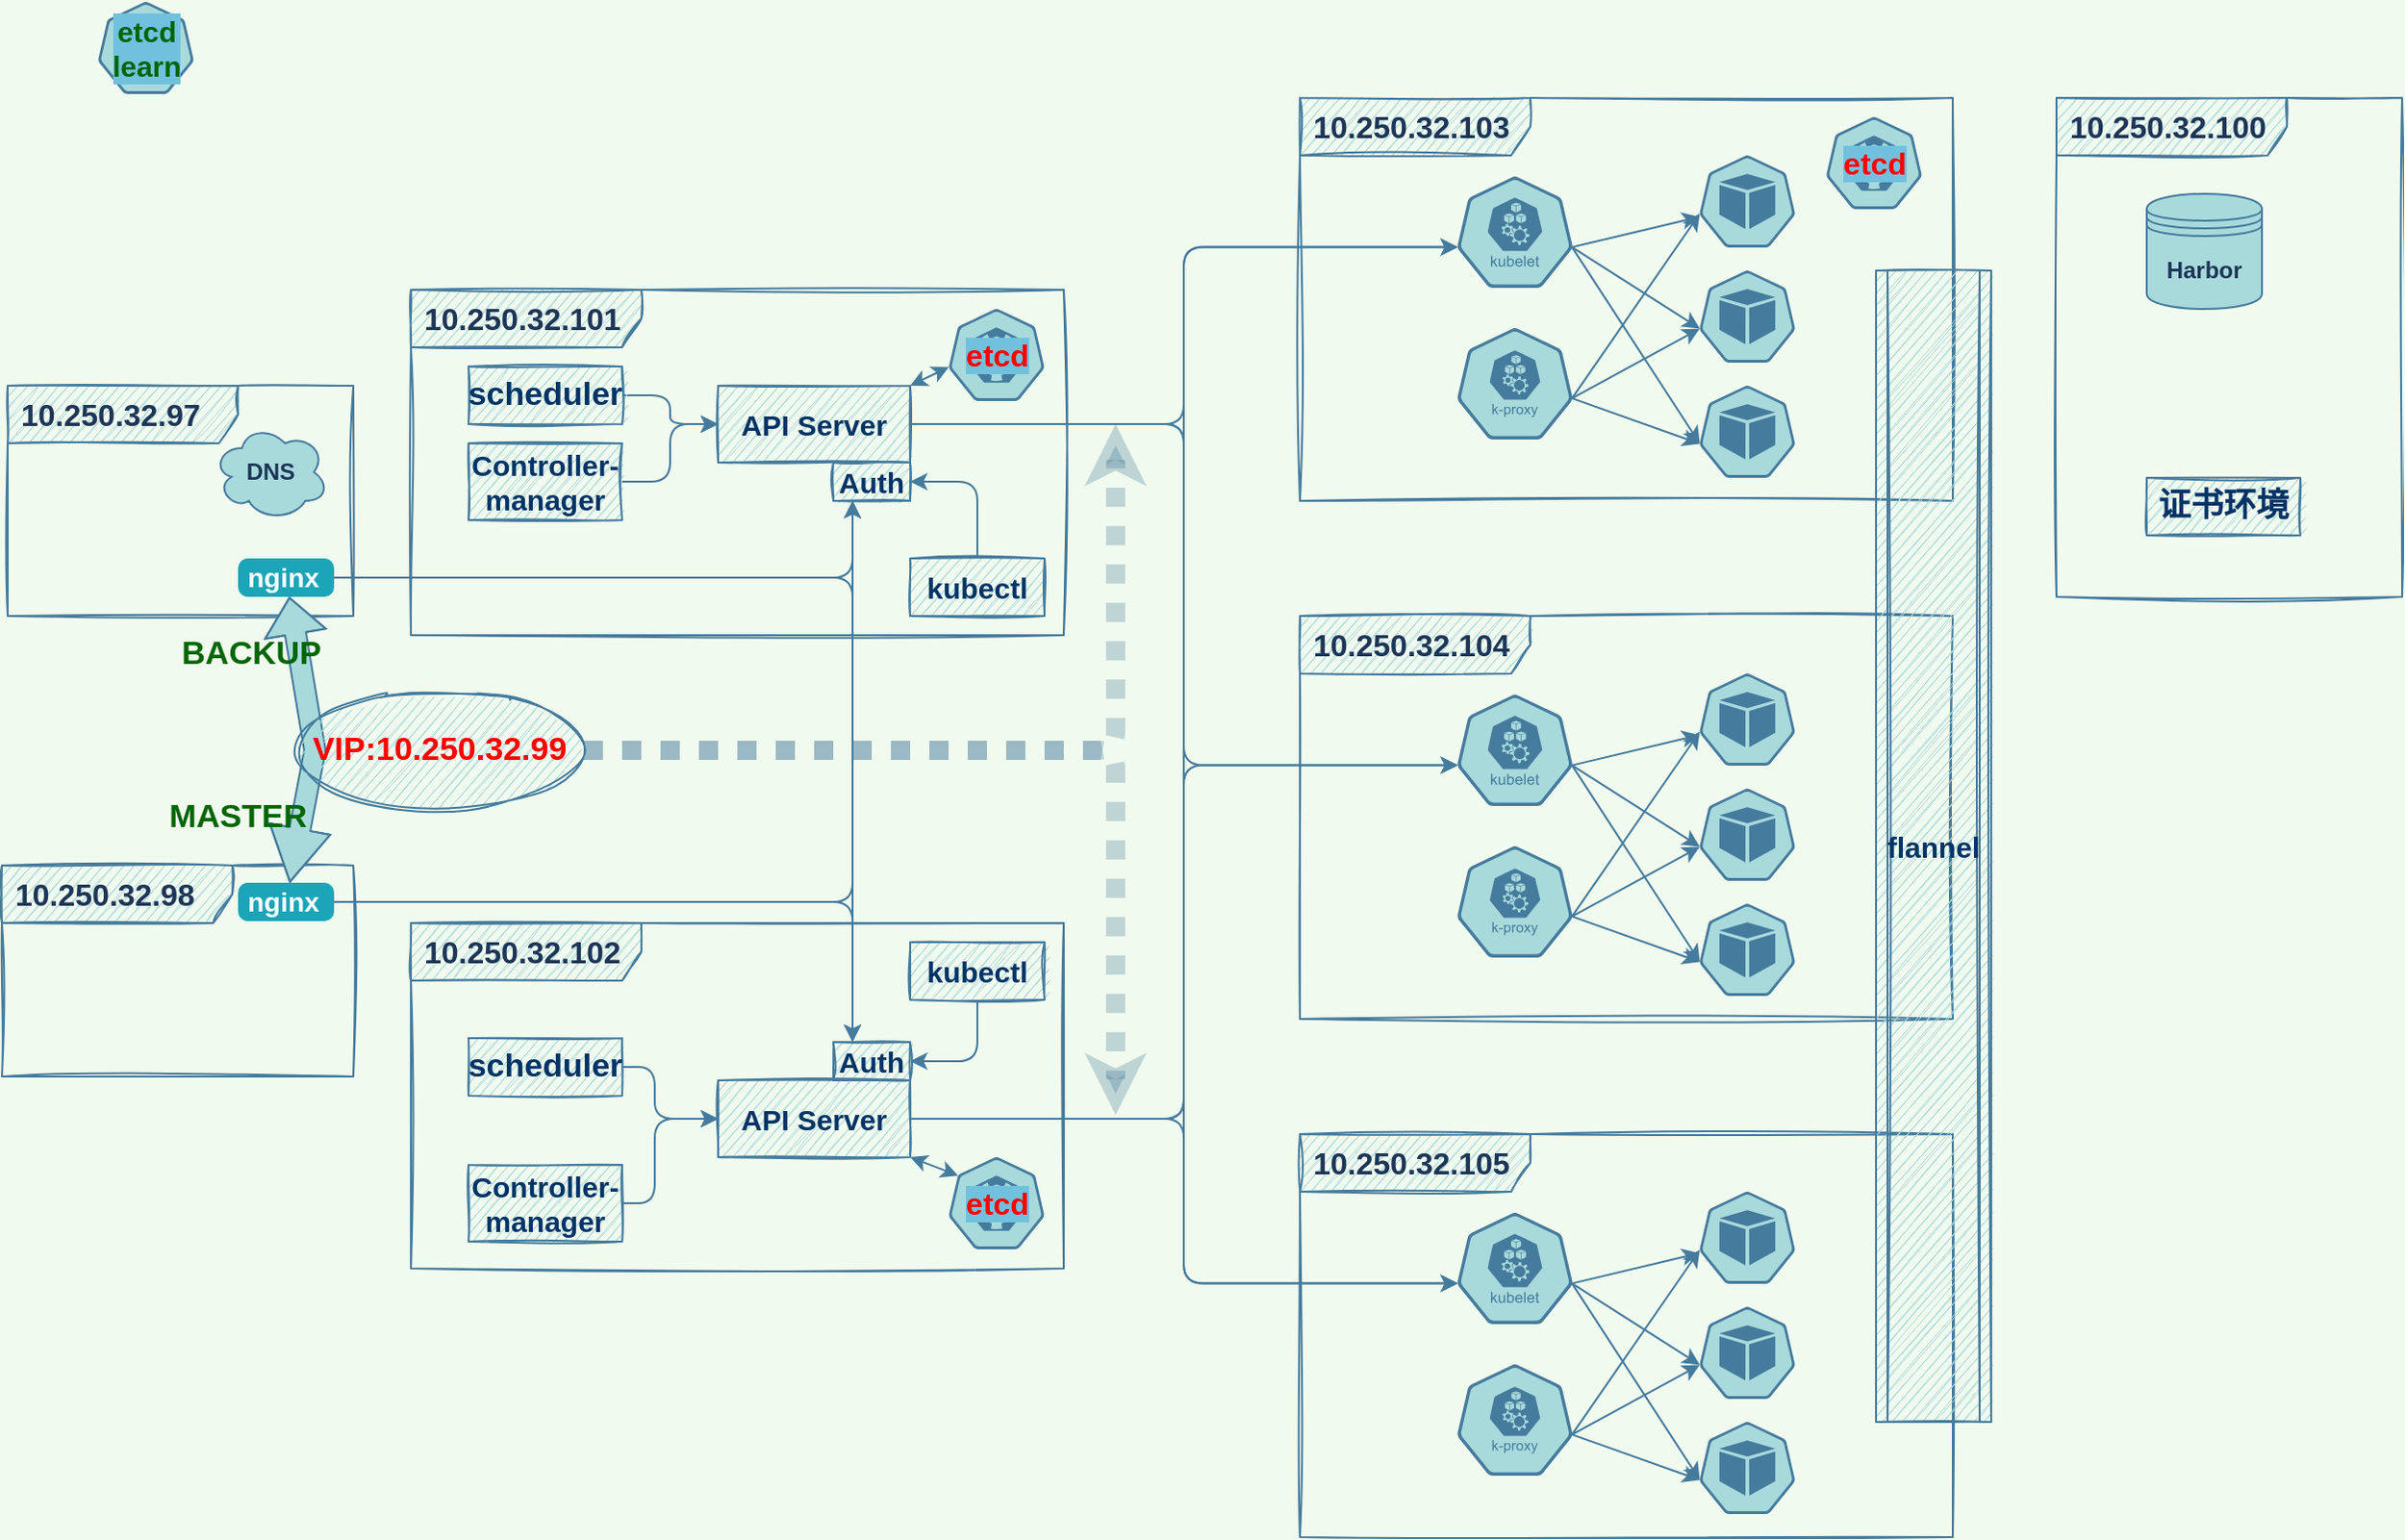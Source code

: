 <mxfile version="14.5.7" type="github">
  <diagram id="riT8X2A_ONPbXt5bgRlh" name="Page-1">
    <mxGraphModel dx="2473" dy="847" grid="1" gridSize="10" guides="1" tooltips="1" connect="1" arrows="1" fold="1" page="1" pageScale="1" pageWidth="827" pageHeight="1169" background="#F1FAEE" math="0" shadow="0">
      <root>
        <mxCell id="0" />
        <mxCell id="1" style="" parent="0" />
        <mxCell id="v55RfGFPw0-nptX2fq-p-34" value="10.250.32.101" style="shape=umlFrame;whiteSpace=wrap;html=1;width=120;height=30;boundedLbl=1;verticalAlign=middle;align=left;spacingLeft=5;rounded=0;strokeColor=#457B9D;fillColor=#A8DADC;sketch=1;fontStyle=1;fontSize=16;fontColor=#1D3557;" parent="1" vertex="1">
          <mxGeometry x="-437" y="180" width="340" height="180" as="geometry" />
        </mxCell>
        <mxCell id="v55RfGFPw0-nptX2fq-p-35" value="10.250.32.102" style="shape=umlFrame;whiteSpace=wrap;html=1;width=120;height=30;boundedLbl=1;verticalAlign=middle;align=left;spacingLeft=5;rounded=0;strokeColor=#457B9D;fillColor=#A8DADC;sketch=1;fontStyle=1;fontSize=16;fontColor=#1D3557;" parent="1" vertex="1">
          <mxGeometry x="-437" y="510" width="340" height="180" as="geometry" />
        </mxCell>
        <mxCell id="v55RfGFPw0-nptX2fq-p-36" value="10.250.32.104" style="shape=umlFrame;whiteSpace=wrap;html=1;width=120;height=30;boundedLbl=1;verticalAlign=middle;align=left;spacingLeft=5;rounded=0;strokeColor=#457B9D;fillColor=#A8DADC;sketch=1;fontStyle=1;fontSize=16;fontColor=#1D3557;" parent="1" vertex="1">
          <mxGeometry x="26" y="350" width="340" height="210" as="geometry" />
        </mxCell>
        <mxCell id="v55RfGFPw0-nptX2fq-p-37" value="10.250.32.103" style="shape=umlFrame;whiteSpace=wrap;html=1;width=120;height=30;boundedLbl=1;verticalAlign=middle;align=left;spacingLeft=5;rounded=0;strokeColor=#457B9D;fillColor=#A8DADC;sketch=1;fontStyle=1;fontSize=16;fontColor=#1D3557;" parent="1" vertex="1">
          <mxGeometry x="26" y="80" width="340" height="210" as="geometry" />
        </mxCell>
        <mxCell id="v55RfGFPw0-nptX2fq-p-62" value="10.250.32.100" style="shape=umlFrame;whiteSpace=wrap;html=1;width=120;height=30;boundedLbl=1;verticalAlign=middle;align=left;spacingLeft=5;rounded=0;strokeColor=#457B9D;fillColor=#A8DADC;sketch=1;fontStyle=1;fontSize=16;fontColor=#1D3557;" parent="1" vertex="1">
          <mxGeometry x="420" y="80" width="180" height="260" as="geometry" />
        </mxCell>
        <mxCell id="v55RfGFPw0-nptX2fq-p-70" value="10.250.32.105" style="shape=umlFrame;whiteSpace=wrap;html=1;width=120;height=30;boundedLbl=1;verticalAlign=middle;align=left;spacingLeft=5;rounded=0;strokeColor=#457B9D;fillColor=#A8DADC;sketch=1;fontStyle=1;fontSize=16;fontColor=#1D3557;" parent="1" vertex="1">
          <mxGeometry x="26" y="620" width="340" height="210" as="geometry" />
        </mxCell>
        <mxCell id="v55RfGFPw0-nptX2fq-p-74" value="10.250.32.97" style="shape=umlFrame;whiteSpace=wrap;html=1;width=120;height=30;boundedLbl=1;verticalAlign=middle;align=left;spacingLeft=5;rounded=0;strokeColor=#457B9D;fillColor=#A8DADC;sketch=1;fontStyle=1;fontSize=16;fontColor=#1D3557;" parent="1" vertex="1">
          <mxGeometry x="-647" y="230" width="180" height="120" as="geometry" />
        </mxCell>
        <mxCell id="v55RfGFPw0-nptX2fq-p-75" value="10.250.32.98" style="shape=umlFrame;whiteSpace=wrap;html=1;width=120;height=30;boundedLbl=1;verticalAlign=middle;align=left;spacingLeft=5;rounded=0;strokeColor=#457B9D;fillColor=#A8DADC;sketch=1;fontStyle=1;fontSize=16;fontColor=#1D3557;" parent="1" vertex="1">
          <mxGeometry x="-650" y="480" width="183" height="110" as="geometry" />
        </mxCell>
        <object label="节点拓扑" id="v55RfGFPw0-nptX2fq-p-1">
          <mxCell parent="0" />
        </object>
        <mxCell id="v55RfGFPw0-nptX2fq-p-20" value="" style="html=1;dashed=0;whitespace=wrap;fillColor=#A8DADC;strokeColor=#457B9D;points=[[0.005,0.63,0],[0.1,0.2,0],[0.9,0.2,0],[0.5,0,0],[0.995,0.63,0],[0.72,0.99,0],[0.5,1,0],[0.28,0.99,0]];shape=mxgraph.kubernetes.icon;prIcon=kubelet;rounded=0;sketch=0;fontSize=16;fontColor=#1D3557;fontStyle=1" parent="v55RfGFPw0-nptX2fq-p-1" vertex="1">
          <mxGeometry x="108" y="120" width="60" height="60" as="geometry" />
        </mxCell>
        <mxCell id="v55RfGFPw0-nptX2fq-p-21" value="" style="html=1;dashed=0;whitespace=wrap;fillColor=#A8DADC;strokeColor=#457B9D;points=[[0.005,0.63,0],[0.1,0.2,0],[0.9,0.2,0],[0.5,0,0],[0.995,0.63,0],[0.72,0.99,0],[0.5,1,0],[0.28,0.99,0]];shape=mxgraph.kubernetes.icon;prIcon=k_proxy;rounded=0;sketch=0;fontSize=16;fontColor=#1D3557;fontStyle=1" parent="v55RfGFPw0-nptX2fq-p-1" vertex="1">
          <mxGeometry x="108" y="200" width="60" height="58" as="geometry" />
        </mxCell>
        <mxCell id="v55RfGFPw0-nptX2fq-p-22" value="" style="html=1;dashed=0;whitespace=wrap;fillColor=#A8DADC;strokeColor=#457B9D;points=[[0.005,0.63,0],[0.1,0.2,0],[0.9,0.2,0],[0.5,0,0],[0.995,0.63,0],[0.72,0.99,0],[0.5,1,0],[0.28,0.99,0]];shape=mxgraph.kubernetes.icon;prIcon=pod;rounded=0;sketch=0;fontSize=16;fontColor=#1D3557;fontStyle=1" parent="v55RfGFPw0-nptX2fq-p-1" vertex="1">
          <mxGeometry x="234" y="110" width="50" height="48" as="geometry" />
        </mxCell>
        <mxCell id="v55RfGFPw0-nptX2fq-p-23" value="" style="html=1;dashed=0;whitespace=wrap;fillColor=#A8DADC;strokeColor=#457B9D;points=[[0.005,0.63,0],[0.1,0.2,0],[0.9,0.2,0],[0.5,0,0],[0.995,0.63,0],[0.72,0.99,0],[0.5,1,0],[0.28,0.99,0]];shape=mxgraph.kubernetes.icon;prIcon=pod;rounded=0;sketch=0;fontSize=16;fontColor=#1D3557;fontStyle=1" parent="v55RfGFPw0-nptX2fq-p-1" vertex="1">
          <mxGeometry x="234" y="170" width="50" height="48" as="geometry" />
        </mxCell>
        <mxCell id="v55RfGFPw0-nptX2fq-p-24" value="" style="html=1;dashed=0;whitespace=wrap;fillColor=#A8DADC;strokeColor=#457B9D;points=[[0.005,0.63,0],[0.1,0.2,0],[0.9,0.2,0],[0.5,0,0],[0.995,0.63,0],[0.72,0.99,0],[0.5,1,0],[0.28,0.99,0]];shape=mxgraph.kubernetes.icon;prIcon=pod;rounded=0;sketch=0;fontSize=16;fontColor=#1D3557;fontStyle=1" parent="v55RfGFPw0-nptX2fq-p-1" vertex="1">
          <mxGeometry x="234" y="230" width="50" height="48" as="geometry" />
        </mxCell>
        <mxCell id="v55RfGFPw0-nptX2fq-p-27" value="" style="endArrow=classic;html=1;fillColor=#A8DADC;fontSize=16;fontColor=#1D3557;exitX=0.995;exitY=0.63;exitDx=0;exitDy=0;exitPerimeter=0;entryX=0.005;entryY=0.63;entryDx=0;entryDy=0;entryPerimeter=0;sketch=0;strokeColor=#457B9D;labelBackgroundColor=#F1FAEE;fontStyle=1" parent="v55RfGFPw0-nptX2fq-p-1" source="v55RfGFPw0-nptX2fq-p-20" target="v55RfGFPw0-nptX2fq-p-23" edge="1">
          <mxGeometry width="50" height="50" relative="1" as="geometry">
            <mxPoint x="184" y="158" as="sourcePoint" />
            <mxPoint x="-66" y="340" as="targetPoint" />
          </mxGeometry>
        </mxCell>
        <mxCell id="v55RfGFPw0-nptX2fq-p-28" value="" style="endArrow=classic;html=1;fillColor=#A8DADC;fontSize=16;fontColor=#1D3557;exitX=0.995;exitY=0.63;exitDx=0;exitDy=0;exitPerimeter=0;sketch=0;strokeColor=#457B9D;labelBackgroundColor=#F1FAEE;fontStyle=1" parent="v55RfGFPw0-nptX2fq-p-1" source="v55RfGFPw0-nptX2fq-p-20" edge="1">
          <mxGeometry width="50" height="50" relative="1" as="geometry">
            <mxPoint x="193.7" y="167.8" as="sourcePoint" />
            <mxPoint x="234" y="142" as="targetPoint" />
          </mxGeometry>
        </mxCell>
        <mxCell id="v55RfGFPw0-nptX2fq-p-29" value="" style="endArrow=classic;html=1;fillColor=#A8DADC;fontSize=16;fontColor=#1D3557;exitX=0.995;exitY=0.63;exitDx=0;exitDy=0;exitPerimeter=0;entryX=0.005;entryY=0.63;entryDx=0;entryDy=0;entryPerimeter=0;sketch=0;strokeColor=#457B9D;labelBackgroundColor=#F1FAEE;fontStyle=1" parent="v55RfGFPw0-nptX2fq-p-1" source="v55RfGFPw0-nptX2fq-p-20" target="v55RfGFPw0-nptX2fq-p-24" edge="1">
          <mxGeometry width="50" height="50" relative="1" as="geometry">
            <mxPoint x="193.7" y="167.8" as="sourcePoint" />
            <mxPoint x="244" y="151.902" as="targetPoint" />
          </mxGeometry>
        </mxCell>
        <mxCell id="v55RfGFPw0-nptX2fq-p-31" value="" style="endArrow=classic;html=1;fillColor=#A8DADC;fontSize=16;fontColor=#1D3557;exitX=0.995;exitY=0.63;exitDx=0;exitDy=0;exitPerimeter=0;entryX=0.005;entryY=0.63;entryDx=0;entryDy=0;entryPerimeter=0;sketch=0;strokeColor=#457B9D;labelBackgroundColor=#F1FAEE;fontStyle=1" parent="v55RfGFPw0-nptX2fq-p-1" source="v55RfGFPw0-nptX2fq-p-21" target="v55RfGFPw0-nptX2fq-p-22" edge="1">
          <mxGeometry width="50" height="50" relative="1" as="geometry">
            <mxPoint x="193.7" y="167.8" as="sourcePoint" />
            <mxPoint x="244" y="152" as="targetPoint" />
          </mxGeometry>
        </mxCell>
        <mxCell id="v55RfGFPw0-nptX2fq-p-32" value="" style="endArrow=classic;html=1;fillColor=#A8DADC;fontSize=16;fontColor=#1D3557;exitX=0.995;exitY=0.63;exitDx=0;exitDy=0;exitPerimeter=0;entryX=0.005;entryY=0.63;entryDx=0;entryDy=0;entryPerimeter=0;sketch=0;strokeColor=#457B9D;labelBackgroundColor=#F1FAEE;fontStyle=1" parent="v55RfGFPw0-nptX2fq-p-1" source="v55RfGFPw0-nptX2fq-p-21" target="v55RfGFPw0-nptX2fq-p-23" edge="1">
          <mxGeometry width="50" height="50" relative="1" as="geometry">
            <mxPoint x="183.7" y="246.54" as="sourcePoint" />
            <mxPoint x="244.25" y="150.24" as="targetPoint" />
          </mxGeometry>
        </mxCell>
        <mxCell id="v55RfGFPw0-nptX2fq-p-33" value="" style="endArrow=classic;html=1;fillColor=#A8DADC;fontSize=16;fontColor=#1D3557;exitX=0.995;exitY=0.63;exitDx=0;exitDy=0;exitPerimeter=0;entryX=0.005;entryY=0.63;entryDx=0;entryDy=0;entryPerimeter=0;sketch=0;strokeColor=#457B9D;labelBackgroundColor=#F1FAEE;fontStyle=1" parent="v55RfGFPw0-nptX2fq-p-1" source="v55RfGFPw0-nptX2fq-p-21" target="v55RfGFPw0-nptX2fq-p-24" edge="1">
          <mxGeometry width="50" height="50" relative="1" as="geometry">
            <mxPoint x="177.7" y="167.8" as="sourcePoint" />
            <mxPoint x="244.25" y="210.24" as="targetPoint" />
          </mxGeometry>
        </mxCell>
        <mxCell id="v55RfGFPw0-nptX2fq-p-39" value="" style="html=1;dashed=0;whitespace=wrap;fillColor=#A8DADC;strokeColor=#457B9D;points=[[0.005,0.63,0],[0.1,0.2,0],[0.9,0.2,0],[0.5,0,0],[0.995,0.63,0],[0.72,0.99,0],[0.5,1,0],[0.28,0.99,0]];shape=mxgraph.kubernetes.icon;prIcon=kubelet;rounded=0;sketch=0;fontSize=16;fontColor=#1D3557;fontStyle=1" parent="v55RfGFPw0-nptX2fq-p-1" vertex="1">
          <mxGeometry x="108" y="390" width="60" height="60" as="geometry" />
        </mxCell>
        <mxCell id="v55RfGFPw0-nptX2fq-p-40" value="" style="html=1;dashed=0;whitespace=wrap;fillColor=#A8DADC;strokeColor=#457B9D;points=[[0.005,0.63,0],[0.1,0.2,0],[0.9,0.2,0],[0.5,0,0],[0.995,0.63,0],[0.72,0.99,0],[0.5,1,0],[0.28,0.99,0]];shape=mxgraph.kubernetes.icon;prIcon=k_proxy;rounded=0;sketch=0;fontSize=16;fontColor=#1D3557;fontStyle=1" parent="v55RfGFPw0-nptX2fq-p-1" vertex="1">
          <mxGeometry x="108" y="470" width="60" height="58" as="geometry" />
        </mxCell>
        <mxCell id="v55RfGFPw0-nptX2fq-p-41" value="" style="html=1;dashed=0;whitespace=wrap;fillColor=#A8DADC;strokeColor=#457B9D;points=[[0.005,0.63,0],[0.1,0.2,0],[0.9,0.2,0],[0.5,0,0],[0.995,0.63,0],[0.72,0.99,0],[0.5,1,0],[0.28,0.99,0]];shape=mxgraph.kubernetes.icon;prIcon=pod;rounded=0;sketch=0;fontSize=16;fontColor=#1D3557;fontStyle=1" parent="v55RfGFPw0-nptX2fq-p-1" vertex="1">
          <mxGeometry x="234" y="380" width="50" height="48" as="geometry" />
        </mxCell>
        <mxCell id="v55RfGFPw0-nptX2fq-p-42" value="" style="html=1;dashed=0;whitespace=wrap;fillColor=#A8DADC;strokeColor=#457B9D;points=[[0.005,0.63,0],[0.1,0.2,0],[0.9,0.2,0],[0.5,0,0],[0.995,0.63,0],[0.72,0.99,0],[0.5,1,0],[0.28,0.99,0]];shape=mxgraph.kubernetes.icon;prIcon=pod;rounded=0;sketch=0;fontSize=16;fontColor=#1D3557;fontStyle=1" parent="v55RfGFPw0-nptX2fq-p-1" vertex="1">
          <mxGeometry x="234" y="440" width="50" height="48" as="geometry" />
        </mxCell>
        <mxCell id="v55RfGFPw0-nptX2fq-p-43" value="" style="html=1;dashed=0;whitespace=wrap;fillColor=#A8DADC;strokeColor=#457B9D;points=[[0.005,0.63,0],[0.1,0.2,0],[0.9,0.2,0],[0.5,0,0],[0.995,0.63,0],[0.72,0.99,0],[0.5,1,0],[0.28,0.99,0]];shape=mxgraph.kubernetes.icon;prIcon=pod;rounded=0;sketch=0;fontSize=16;fontColor=#1D3557;fontStyle=1" parent="v55RfGFPw0-nptX2fq-p-1" vertex="1">
          <mxGeometry x="234" y="500" width="50" height="48" as="geometry" />
        </mxCell>
        <mxCell id="v55RfGFPw0-nptX2fq-p-44" value="" style="endArrow=classic;html=1;fillColor=#A8DADC;fontSize=16;fontColor=#1D3557;exitX=0.995;exitY=0.63;exitDx=0;exitDy=0;exitPerimeter=0;entryX=0.005;entryY=0.63;entryDx=0;entryDy=0;entryPerimeter=0;sketch=0;strokeColor=#457B9D;labelBackgroundColor=#F1FAEE;fontStyle=1" parent="v55RfGFPw0-nptX2fq-p-1" source="v55RfGFPw0-nptX2fq-p-39" target="v55RfGFPw0-nptX2fq-p-42" edge="1">
          <mxGeometry width="50" height="50" relative="1" as="geometry">
            <mxPoint x="184" y="428" as="sourcePoint" />
            <mxPoint x="-66" y="610" as="targetPoint" />
          </mxGeometry>
        </mxCell>
        <mxCell id="v55RfGFPw0-nptX2fq-p-45" value="" style="endArrow=classic;html=1;fillColor=#A8DADC;fontSize=16;fontColor=#1D3557;exitX=0.995;exitY=0.63;exitDx=0;exitDy=0;exitPerimeter=0;sketch=0;strokeColor=#457B9D;labelBackgroundColor=#F1FAEE;fontStyle=1" parent="v55RfGFPw0-nptX2fq-p-1" source="v55RfGFPw0-nptX2fq-p-39" edge="1">
          <mxGeometry width="50" height="50" relative="1" as="geometry">
            <mxPoint x="193.7" y="437.8" as="sourcePoint" />
            <mxPoint x="234" y="412" as="targetPoint" />
          </mxGeometry>
        </mxCell>
        <mxCell id="v55RfGFPw0-nptX2fq-p-46" value="" style="endArrow=classic;html=1;fillColor=#A8DADC;fontSize=16;fontColor=#1D3557;exitX=0.995;exitY=0.63;exitDx=0;exitDy=0;exitPerimeter=0;entryX=0.005;entryY=0.63;entryDx=0;entryDy=0;entryPerimeter=0;sketch=0;strokeColor=#457B9D;labelBackgroundColor=#F1FAEE;fontStyle=1" parent="v55RfGFPw0-nptX2fq-p-1" source="v55RfGFPw0-nptX2fq-p-39" target="v55RfGFPw0-nptX2fq-p-43" edge="1">
          <mxGeometry width="50" height="50" relative="1" as="geometry">
            <mxPoint x="193.7" y="437.8" as="sourcePoint" />
            <mxPoint x="244" y="421.902" as="targetPoint" />
          </mxGeometry>
        </mxCell>
        <mxCell id="v55RfGFPw0-nptX2fq-p-47" value="" style="endArrow=classic;html=1;fillColor=#A8DADC;fontSize=16;fontColor=#1D3557;exitX=0.995;exitY=0.63;exitDx=0;exitDy=0;exitPerimeter=0;entryX=0.005;entryY=0.63;entryDx=0;entryDy=0;entryPerimeter=0;sketch=0;strokeColor=#457B9D;labelBackgroundColor=#F1FAEE;fontStyle=1" parent="v55RfGFPw0-nptX2fq-p-1" source="v55RfGFPw0-nptX2fq-p-40" target="v55RfGFPw0-nptX2fq-p-41" edge="1">
          <mxGeometry width="50" height="50" relative="1" as="geometry">
            <mxPoint x="193.7" y="437.8" as="sourcePoint" />
            <mxPoint x="244" y="422" as="targetPoint" />
          </mxGeometry>
        </mxCell>
        <mxCell id="v55RfGFPw0-nptX2fq-p-48" value="" style="endArrow=classic;html=1;fillColor=#A8DADC;fontSize=16;fontColor=#1D3557;exitX=0.995;exitY=0.63;exitDx=0;exitDy=0;exitPerimeter=0;entryX=0.005;entryY=0.63;entryDx=0;entryDy=0;entryPerimeter=0;sketch=0;strokeColor=#457B9D;labelBackgroundColor=#F1FAEE;fontStyle=1" parent="v55RfGFPw0-nptX2fq-p-1" source="v55RfGFPw0-nptX2fq-p-40" target="v55RfGFPw0-nptX2fq-p-42" edge="1">
          <mxGeometry width="50" height="50" relative="1" as="geometry">
            <mxPoint x="183.7" y="516.54" as="sourcePoint" />
            <mxPoint x="244.25" y="420.24" as="targetPoint" />
          </mxGeometry>
        </mxCell>
        <mxCell id="v55RfGFPw0-nptX2fq-p-49" value="" style="endArrow=classic;html=1;fillColor=#A8DADC;fontSize=16;fontColor=#1D3557;exitX=0.995;exitY=0.63;exitDx=0;exitDy=0;exitPerimeter=0;entryX=0.005;entryY=0.63;entryDx=0;entryDy=0;entryPerimeter=0;sketch=0;strokeColor=#457B9D;labelBackgroundColor=#F1FAEE;fontStyle=1" parent="v55RfGFPw0-nptX2fq-p-1" source="v55RfGFPw0-nptX2fq-p-40" target="v55RfGFPw0-nptX2fq-p-43" edge="1">
          <mxGeometry width="50" height="50" relative="1" as="geometry">
            <mxPoint x="177.7" y="437.8" as="sourcePoint" />
            <mxPoint x="244.25" y="480.24" as="targetPoint" />
          </mxGeometry>
        </mxCell>
        <mxCell id="v55RfGFPw0-nptX2fq-p-50" value="" style="html=1;dashed=0;whitespace=wrap;fillColor=#A8DADC;strokeColor=#457B9D;points=[[0.005,0.63,0],[0.1,0.2,0],[0.9,0.2,0],[0.5,0,0],[0.995,0.63,0],[0.72,0.99,0],[0.5,1,0],[0.28,0.99,0]];shape=mxgraph.kubernetes.icon;prIcon=kubelet;rounded=0;sketch=0;fontSize=16;fontColor=#1D3557;fontStyle=1" parent="v55RfGFPw0-nptX2fq-p-1" vertex="1">
          <mxGeometry x="108" y="660" width="60" height="60" as="geometry" />
        </mxCell>
        <mxCell id="v55RfGFPw0-nptX2fq-p-51" value="" style="html=1;dashed=0;whitespace=wrap;fillColor=#A8DADC;strokeColor=#457B9D;points=[[0.005,0.63,0],[0.1,0.2,0],[0.9,0.2,0],[0.5,0,0],[0.995,0.63,0],[0.72,0.99,0],[0.5,1,0],[0.28,0.99,0]];shape=mxgraph.kubernetes.icon;prIcon=k_proxy;rounded=0;sketch=0;fontSize=16;fontColor=#1D3557;fontStyle=1" parent="v55RfGFPw0-nptX2fq-p-1" vertex="1">
          <mxGeometry x="108" y="740" width="60" height="58" as="geometry" />
        </mxCell>
        <mxCell id="v55RfGFPw0-nptX2fq-p-52" value="" style="html=1;dashed=0;whitespace=wrap;fillColor=#A8DADC;strokeColor=#457B9D;points=[[0.005,0.63,0],[0.1,0.2,0],[0.9,0.2,0],[0.5,0,0],[0.995,0.63,0],[0.72,0.99,0],[0.5,1,0],[0.28,0.99,0]];shape=mxgraph.kubernetes.icon;prIcon=pod;rounded=0;sketch=0;fontSize=16;fontColor=#1D3557;fontStyle=1" parent="v55RfGFPw0-nptX2fq-p-1" vertex="1">
          <mxGeometry x="234" y="650" width="50" height="48" as="geometry" />
        </mxCell>
        <mxCell id="v55RfGFPw0-nptX2fq-p-53" value="" style="html=1;dashed=0;whitespace=wrap;fillColor=#A8DADC;strokeColor=#457B9D;points=[[0.005,0.63,0],[0.1,0.2,0],[0.9,0.2,0],[0.5,0,0],[0.995,0.63,0],[0.72,0.99,0],[0.5,1,0],[0.28,0.99,0]];shape=mxgraph.kubernetes.icon;prIcon=pod;rounded=0;sketch=0;fontSize=16;fontColor=#1D3557;fontStyle=1" parent="v55RfGFPw0-nptX2fq-p-1" vertex="1">
          <mxGeometry x="234" y="710" width="50" height="48" as="geometry" />
        </mxCell>
        <mxCell id="v55RfGFPw0-nptX2fq-p-54" value="" style="html=1;dashed=0;whitespace=wrap;fillColor=#A8DADC;strokeColor=#457B9D;points=[[0.005,0.63,0],[0.1,0.2,0],[0.9,0.2,0],[0.5,0,0],[0.995,0.63,0],[0.72,0.99,0],[0.5,1,0],[0.28,0.99,0]];shape=mxgraph.kubernetes.icon;prIcon=pod;rounded=0;sketch=0;fontSize=16;fontColor=#1D3557;fontStyle=1" parent="v55RfGFPw0-nptX2fq-p-1" vertex="1">
          <mxGeometry x="234" y="770" width="50" height="48" as="geometry" />
        </mxCell>
        <mxCell id="v55RfGFPw0-nptX2fq-p-55" value="" style="endArrow=classic;html=1;fillColor=#A8DADC;fontSize=16;fontColor=#1D3557;exitX=0.995;exitY=0.63;exitDx=0;exitDy=0;exitPerimeter=0;entryX=0.005;entryY=0.63;entryDx=0;entryDy=0;entryPerimeter=0;sketch=0;strokeColor=#457B9D;labelBackgroundColor=#F1FAEE;fontStyle=1" parent="v55RfGFPw0-nptX2fq-p-1" source="v55RfGFPw0-nptX2fq-p-50" target="v55RfGFPw0-nptX2fq-p-53" edge="1">
          <mxGeometry width="50" height="50" relative="1" as="geometry">
            <mxPoint x="184" y="698" as="sourcePoint" />
            <mxPoint x="-66" y="880" as="targetPoint" />
          </mxGeometry>
        </mxCell>
        <mxCell id="v55RfGFPw0-nptX2fq-p-56" value="" style="endArrow=classic;html=1;fillColor=#A8DADC;fontSize=16;fontColor=#1D3557;exitX=0.995;exitY=0.63;exitDx=0;exitDy=0;exitPerimeter=0;sketch=0;strokeColor=#457B9D;labelBackgroundColor=#F1FAEE;fontStyle=1" parent="v55RfGFPw0-nptX2fq-p-1" source="v55RfGFPw0-nptX2fq-p-50" edge="1">
          <mxGeometry width="50" height="50" relative="1" as="geometry">
            <mxPoint x="193.7" y="707.8" as="sourcePoint" />
            <mxPoint x="234" y="682" as="targetPoint" />
          </mxGeometry>
        </mxCell>
        <mxCell id="v55RfGFPw0-nptX2fq-p-57" value="" style="endArrow=classic;html=1;fillColor=#A8DADC;fontSize=16;fontColor=#1D3557;exitX=0.995;exitY=0.63;exitDx=0;exitDy=0;exitPerimeter=0;entryX=0.005;entryY=0.63;entryDx=0;entryDy=0;entryPerimeter=0;sketch=0;strokeColor=#457B9D;labelBackgroundColor=#F1FAEE;fontStyle=1" parent="v55RfGFPw0-nptX2fq-p-1" source="v55RfGFPw0-nptX2fq-p-50" target="v55RfGFPw0-nptX2fq-p-54" edge="1">
          <mxGeometry width="50" height="50" relative="1" as="geometry">
            <mxPoint x="193.7" y="707.8" as="sourcePoint" />
            <mxPoint x="244" y="691.902" as="targetPoint" />
          </mxGeometry>
        </mxCell>
        <mxCell id="v55RfGFPw0-nptX2fq-p-58" value="" style="endArrow=classic;html=1;fillColor=#A8DADC;fontSize=16;fontColor=#1D3557;exitX=0.995;exitY=0.63;exitDx=0;exitDy=0;exitPerimeter=0;entryX=0.005;entryY=0.63;entryDx=0;entryDy=0;entryPerimeter=0;sketch=0;strokeColor=#457B9D;labelBackgroundColor=#F1FAEE;fontStyle=1" parent="v55RfGFPw0-nptX2fq-p-1" source="v55RfGFPw0-nptX2fq-p-51" target="v55RfGFPw0-nptX2fq-p-52" edge="1">
          <mxGeometry width="50" height="50" relative="1" as="geometry">
            <mxPoint x="193.7" y="707.8" as="sourcePoint" />
            <mxPoint x="244" y="692" as="targetPoint" />
          </mxGeometry>
        </mxCell>
        <mxCell id="v55RfGFPw0-nptX2fq-p-59" value="" style="endArrow=classic;html=1;fillColor=#A8DADC;fontSize=16;fontColor=#1D3557;exitX=0.995;exitY=0.63;exitDx=0;exitDy=0;exitPerimeter=0;entryX=0.005;entryY=0.63;entryDx=0;entryDy=0;entryPerimeter=0;sketch=0;strokeColor=#457B9D;labelBackgroundColor=#F1FAEE;fontStyle=1" parent="v55RfGFPw0-nptX2fq-p-1" source="v55RfGFPw0-nptX2fq-p-51" target="v55RfGFPw0-nptX2fq-p-53" edge="1">
          <mxGeometry width="50" height="50" relative="1" as="geometry">
            <mxPoint x="183.7" y="786.54" as="sourcePoint" />
            <mxPoint x="244.25" y="690.24" as="targetPoint" />
          </mxGeometry>
        </mxCell>
        <mxCell id="v55RfGFPw0-nptX2fq-p-60" value="" style="endArrow=classic;html=1;fillColor=#A8DADC;fontSize=16;fontColor=#1D3557;exitX=0.995;exitY=0.63;exitDx=0;exitDy=0;exitPerimeter=0;entryX=0.005;entryY=0.63;entryDx=0;entryDy=0;entryPerimeter=0;sketch=0;strokeColor=#457B9D;labelBackgroundColor=#F1FAEE;fontStyle=1" parent="v55RfGFPw0-nptX2fq-p-1" source="v55RfGFPw0-nptX2fq-p-51" target="v55RfGFPw0-nptX2fq-p-54" edge="1">
          <mxGeometry width="50" height="50" relative="1" as="geometry">
            <mxPoint x="177.7" y="707.8" as="sourcePoint" />
            <mxPoint x="244.25" y="750.24" as="targetPoint" />
          </mxGeometry>
        </mxCell>
        <mxCell id="v55RfGFPw0-nptX2fq-p-68" value="etcd" style="html=1;dashed=0;whitespace=wrap;fillColor=#A8DADC;strokeColor=#457B9D;points=[[0.005,0.63,0],[0.1,0.2,0],[0.9,0.2,0],[0.5,0,0],[0.995,0.63,0],[0.72,0.99,0],[0.5,1,0],[0.28,0.99,0]];shape=mxgraph.kubernetes.icon;prIcon=etcd;rounded=0;sketch=0;fontSize=16;labelBorderColor=none;labelBackgroundColor=#71C1DE;fontStyle=1;fontColor=#FF0000;" parent="v55RfGFPw0-nptX2fq-p-1" vertex="1">
          <mxGeometry x="-157" y="632" width="50" height="48" as="geometry" />
        </mxCell>
        <mxCell id="v55RfGFPw0-nptX2fq-p-69" value="etcd" style="html=1;dashed=0;whitespace=wrap;fillColor=#A8DADC;strokeColor=#457B9D;points=[[0.005,0.63,0],[0.1,0.2,0],[0.9,0.2,0],[0.5,0,0],[0.995,0.63,0],[0.72,0.99,0],[0.5,1,0],[0.28,0.99,0]];shape=mxgraph.kubernetes.icon;prIcon=etcd;rounded=0;sketch=0;fontSize=16;labelBorderColor=none;labelBackgroundColor=#71C1DE;fontStyle=1;fontColor=#FF0000;" parent="v55RfGFPw0-nptX2fq-p-1" vertex="1">
          <mxGeometry x="-157" y="190" width="50" height="48" as="geometry" />
        </mxCell>
        <mxCell id="v55RfGFPw0-nptX2fq-p-71" value="Harbor" style="shape=datastore;whiteSpace=wrap;html=1;rounded=0;sketch=0;strokeColor=#457B9D;fillColor=#A8DADC;fontColor=#1D3557;fontStyle=1" parent="v55RfGFPw0-nptX2fq-p-1" vertex="1">
          <mxGeometry x="467" y="130" width="60" height="60" as="geometry" />
        </mxCell>
        <mxCell id="v55RfGFPw0-nptX2fq-p-72" value="DNS" style="ellipse;shape=cloud;whiteSpace=wrap;html=1;rounded=0;sketch=0;strokeColor=#457B9D;fillColor=#A8DADC;fontColor=#1D3557;fontStyle=1" parent="v55RfGFPw0-nptX2fq-p-1" vertex="1">
          <mxGeometry x="-540" y="250" width="60" height="50" as="geometry" />
        </mxCell>
        <mxCell id="v55RfGFPw0-nptX2fq-p-73" value="etcd" style="html=1;dashed=0;whitespace=wrap;fillColor=#A8DADC;strokeColor=#457B9D;points=[[0.005,0.63,0],[0.1,0.2,0],[0.9,0.2,0],[0.5,0,0],[0.995,0.63,0],[0.72,0.99,0],[0.5,1,0],[0.28,0.99,0]];shape=mxgraph.kubernetes.icon;prIcon=etcd;rounded=0;sketch=0;fontSize=16;labelBorderColor=none;labelBackgroundColor=#71C1DE;fontStyle=1;fontColor=#FF0000;" parent="v55RfGFPw0-nptX2fq-p-1" vertex="1">
          <mxGeometry x="300" y="90" width="50" height="48" as="geometry" />
        </mxCell>
        <mxCell id="v55RfGFPw0-nptX2fq-p-76" value="&lt;font style=&quot;font-size: 15px&quot;&gt;etcd&lt;br&gt;&lt;/font&gt;&lt;div style=&quot;font-size: 15px&quot;&gt;&lt;font style=&quot;font-size: 15px&quot;&gt;learn&lt;/font&gt;&lt;/div&gt;" style="html=1;dashed=0;whitespace=wrap;fillColor=#A8DADC;strokeColor=#457B9D;points=[[0.005,0.63,0],[0.1,0.2,0],[0.9,0.2,0],[0.5,0,0],[0.995,0.63,0],[0.72,0.99,0],[0.5,1,0],[0.28,0.99,0]];shape=mxgraph.kubernetes.icon;prIcon=etcd;rounded=0;sketch=0;fontSize=16;labelBorderColor=none;labelBackgroundColor=#71C1DE;fontStyle=1;fontColor=#006600;" parent="v55RfGFPw0-nptX2fq-p-1" vertex="1">
          <mxGeometry x="-600" y="30" width="50" height="48" as="geometry" />
        </mxCell>
        <mxCell id="v55RfGFPw0-nptX2fq-p-112" style="edgeStyle=orthogonalEdgeStyle;curved=0;rounded=1;sketch=0;orthogonalLoop=1;jettySize=auto;html=1;exitX=1;exitY=0.5;exitDx=0;exitDy=0;strokeColor=#457B9D;fillColor=#A8DADC;fontSize=15;fontColor=#003366;fontStyle=1" parent="v55RfGFPw0-nptX2fq-p-1" source="v55RfGFPw0-nptX2fq-p-113" target="v55RfGFPw0-nptX2fq-p-119" edge="1">
          <mxGeometry relative="1" as="geometry" />
        </mxCell>
        <mxCell id="v55RfGFPw0-nptX2fq-p-113" value="&lt;div&gt;scheduler&lt;/div&gt;" style="rounded=0;whiteSpace=wrap;html=1;labelBackgroundColor=none;sketch=1;strokeColor=#457B9D;fillColor=#A8DADC;fontSize=17;fontColor=#003366;fontStyle=1" parent="v55RfGFPw0-nptX2fq-p-1" vertex="1">
          <mxGeometry x="-407" y="220" width="80" height="30" as="geometry" />
        </mxCell>
        <mxCell id="v55RfGFPw0-nptX2fq-p-114" style="edgeStyle=orthogonalEdgeStyle;curved=0;rounded=1;sketch=0;orthogonalLoop=1;jettySize=auto;html=1;exitX=1;exitY=0.5;exitDx=0;exitDy=0;strokeColor=#457B9D;fillColor=#A8DADC;fontSize=15;fontColor=#003366;fontStyle=1" parent="v55RfGFPw0-nptX2fq-p-1" source="v55RfGFPw0-nptX2fq-p-115" target="v55RfGFPw0-nptX2fq-p-119" edge="1">
          <mxGeometry relative="1" as="geometry" />
        </mxCell>
        <mxCell id="v55RfGFPw0-nptX2fq-p-115" value="Controller-manager" style="rounded=0;whiteSpace=wrap;html=1;labelBackgroundColor=none;sketch=1;strokeColor=#457B9D;fillColor=#A8DADC;fontSize=15;fontColor=#003366;fontFamily=Helvetica;fontStyle=1" parent="v55RfGFPw0-nptX2fq-p-1" vertex="1">
          <mxGeometry x="-407" y="260" width="80" height="40" as="geometry" />
        </mxCell>
        <mxCell id="v55RfGFPw0-nptX2fq-p-116" style="edgeStyle=orthogonalEdgeStyle;curved=0;rounded=1;sketch=0;orthogonalLoop=1;jettySize=auto;html=1;exitX=0.5;exitY=0;exitDx=0;exitDy=0;entryX=1;entryY=0.5;entryDx=0;entryDy=0;strokeColor=#457B9D;fillColor=#A8DADC;fontSize=15;fontColor=#003366;fontStyle=1" parent="v55RfGFPw0-nptX2fq-p-1" source="v55RfGFPw0-nptX2fq-p-117" target="v55RfGFPw0-nptX2fq-p-120" edge="1">
          <mxGeometry relative="1" as="geometry" />
        </mxCell>
        <mxCell id="v55RfGFPw0-nptX2fq-p-117" value="kubectl" style="rounded=0;whiteSpace=wrap;html=1;labelBackgroundColor=none;sketch=1;strokeColor=#457B9D;fillColor=#A8DADC;fontSize=15;fontColor=#003366;fontStyle=1" parent="v55RfGFPw0-nptX2fq-p-1" vertex="1">
          <mxGeometry x="-177" y="320" width="70" height="30" as="geometry" />
        </mxCell>
        <mxCell id="v55RfGFPw0-nptX2fq-p-118" value="" style="group;fontStyle=1" parent="v55RfGFPw0-nptX2fq-p-1" vertex="1" connectable="0">
          <mxGeometry x="-277" y="230" width="100" height="60" as="geometry" />
        </mxCell>
        <mxCell id="v55RfGFPw0-nptX2fq-p-119" value="API Server" style="rounded=0;whiteSpace=wrap;html=1;labelBackgroundColor=none;sketch=1;strokeColor=#457B9D;fillColor=#A8DADC;fontSize=15;fontColor=#003366;fontStyle=1" parent="v55RfGFPw0-nptX2fq-p-118" vertex="1">
          <mxGeometry width="100" height="40" as="geometry" />
        </mxCell>
        <mxCell id="v55RfGFPw0-nptX2fq-p-120" value="Auth" style="rounded=0;whiteSpace=wrap;html=1;labelBackgroundColor=none;sketch=1;strokeColor=#457B9D;fillColor=#A8DADC;fontSize=15;fontColor=#003366;fontStyle=1" parent="v55RfGFPw0-nptX2fq-p-118" vertex="1">
          <mxGeometry x="60" y="40" width="40" height="20" as="geometry" />
        </mxCell>
        <mxCell id="v55RfGFPw0-nptX2fq-p-121" style="edgeStyle=orthogonalEdgeStyle;curved=0;rounded=1;sketch=0;orthogonalLoop=1;jettySize=auto;html=1;exitX=1;exitY=0.5;exitDx=0;exitDy=0;strokeColor=#457B9D;fillColor=#A8DADC;fontSize=15;fontColor=#003366;fontStyle=1;entryX=0;entryY=0.5;entryDx=0;entryDy=0;" parent="v55RfGFPw0-nptX2fq-p-1" source="v55RfGFPw0-nptX2fq-p-122" target="kWyG1EHQ2O0DTTXShW4T-6" edge="1">
          <mxGeometry relative="1" as="geometry">
            <Array as="points">
              <mxPoint x="-310" y="585" />
              <mxPoint x="-310" y="612" />
            </Array>
          </mxGeometry>
        </mxCell>
        <mxCell id="v55RfGFPw0-nptX2fq-p-122" value="&lt;div&gt;scheduler&lt;/div&gt;" style="rounded=0;whiteSpace=wrap;html=1;labelBackgroundColor=none;sketch=1;strokeColor=#457B9D;fillColor=#A8DADC;fontSize=17;fontColor=#003366;fontStyle=1" parent="v55RfGFPw0-nptX2fq-p-1" vertex="1">
          <mxGeometry x="-407" y="570" width="80" height="30" as="geometry" />
        </mxCell>
        <mxCell id="v55RfGFPw0-nptX2fq-p-123" style="edgeStyle=orthogonalEdgeStyle;curved=0;rounded=1;sketch=0;orthogonalLoop=1;jettySize=auto;html=1;exitX=1;exitY=0.5;exitDx=0;exitDy=0;strokeColor=#457B9D;fillColor=#A8DADC;fontSize=15;fontColor=#003366;fontStyle=1;entryX=0;entryY=0.5;entryDx=0;entryDy=0;" parent="v55RfGFPw0-nptX2fq-p-1" source="v55RfGFPw0-nptX2fq-p-124" target="kWyG1EHQ2O0DTTXShW4T-6" edge="1">
          <mxGeometry relative="1" as="geometry">
            <Array as="points">
              <mxPoint x="-310" y="656" />
              <mxPoint x="-310" y="612" />
            </Array>
          </mxGeometry>
        </mxCell>
        <mxCell id="v55RfGFPw0-nptX2fq-p-124" value="Controller-manager" style="rounded=0;whiteSpace=wrap;html=1;labelBackgroundColor=none;sketch=1;strokeColor=#457B9D;fillColor=#A8DADC;fontSize=15;fontColor=#003366;fontStyle=1" parent="v55RfGFPw0-nptX2fq-p-1" vertex="1">
          <mxGeometry x="-407" y="636" width="80" height="40" as="geometry" />
        </mxCell>
        <mxCell id="v55RfGFPw0-nptX2fq-p-125" style="edgeStyle=orthogonalEdgeStyle;curved=0;rounded=1;sketch=0;orthogonalLoop=1;jettySize=auto;html=1;exitX=0.5;exitY=1;exitDx=0;exitDy=0;entryX=1;entryY=0.5;entryDx=0;entryDy=0;strokeColor=#457B9D;fillColor=#A8DADC;fontSize=15;fontColor=#003366;fontStyle=1" parent="v55RfGFPw0-nptX2fq-p-1" source="v55RfGFPw0-nptX2fq-p-126" target="v55RfGFPw0-nptX2fq-p-129" edge="1">
          <mxGeometry relative="1" as="geometry" />
        </mxCell>
        <mxCell id="v55RfGFPw0-nptX2fq-p-126" value="kubectl" style="rounded=0;whiteSpace=wrap;html=1;labelBackgroundColor=none;sketch=1;strokeColor=#457B9D;fillColor=#A8DADC;fontSize=15;fontColor=#003366;fontStyle=1" parent="v55RfGFPw0-nptX2fq-p-1" vertex="1">
          <mxGeometry x="-177" y="520" width="70" height="30" as="geometry" />
        </mxCell>
        <mxCell id="v55RfGFPw0-nptX2fq-p-131" value="" style="endArrow=classic;startArrow=classic;html=1;strokeColor=#457B9D;fillColor=#A8DADC;fontSize=15;fontColor=#003366;entryX=0.005;entryY=0.63;entryDx=0;entryDy=0;entryPerimeter=0;exitX=1;exitY=0;exitDx=0;exitDy=0;fontStyle=1" parent="v55RfGFPw0-nptX2fq-p-1" source="v55RfGFPw0-nptX2fq-p-119" target="v55RfGFPw0-nptX2fq-p-69" edge="1">
          <mxGeometry width="50" height="50" relative="1" as="geometry">
            <mxPoint x="-287" y="460" as="sourcePoint" />
            <mxPoint x="-237" y="410" as="targetPoint" />
          </mxGeometry>
        </mxCell>
        <mxCell id="v55RfGFPw0-nptX2fq-p-132" value="" style="endArrow=classic;startArrow=classic;html=1;strokeColor=#457B9D;fillColor=#A8DADC;fontSize=15;fontColor=#003366;entryX=0.1;entryY=0.2;entryDx=0;entryDy=0;entryPerimeter=0;exitX=1;exitY=1;exitDx=0;exitDy=0;fontStyle=1" parent="v55RfGFPw0-nptX2fq-p-1" source="kWyG1EHQ2O0DTTXShW4T-6" target="v55RfGFPw0-nptX2fq-p-68" edge="1">
          <mxGeometry width="50" height="50" relative="1" as="geometry">
            <mxPoint x="-77" y="640" as="sourcePoint" />
            <mxPoint x="-27" y="590" as="targetPoint" />
          </mxGeometry>
        </mxCell>
        <mxCell id="v55RfGFPw0-nptX2fq-p-133" style="edgeStyle=orthogonalEdgeStyle;curved=0;rounded=1;sketch=0;orthogonalLoop=1;jettySize=auto;html=1;exitX=1;exitY=0.5;exitDx=0;exitDy=0;entryX=0.005;entryY=0.63;entryDx=0;entryDy=0;entryPerimeter=0;strokeColor=#457B9D;fillColor=#A8DADC;fontSize=15;fontColor=#003366;fontStyle=1" parent="v55RfGFPw0-nptX2fq-p-1" source="v55RfGFPw0-nptX2fq-p-119" target="v55RfGFPw0-nptX2fq-p-20" edge="1">
          <mxGeometry relative="1" as="geometry" />
        </mxCell>
        <mxCell id="v55RfGFPw0-nptX2fq-p-134" style="edgeStyle=orthogonalEdgeStyle;curved=0;rounded=1;sketch=0;orthogonalLoop=1;jettySize=auto;html=1;entryX=0.005;entryY=0.63;entryDx=0;entryDy=0;entryPerimeter=0;strokeColor=#457B9D;fillColor=#A8DADC;fontSize=15;fontColor=#003366;fontStyle=1" parent="v55RfGFPw0-nptX2fq-p-1" source="v55RfGFPw0-nptX2fq-p-119" target="v55RfGFPw0-nptX2fq-p-39" edge="1">
          <mxGeometry relative="1" as="geometry" />
        </mxCell>
        <mxCell id="v55RfGFPw0-nptX2fq-p-135" style="edgeStyle=orthogonalEdgeStyle;curved=0;rounded=1;sketch=0;orthogonalLoop=1;jettySize=auto;html=1;entryX=0.005;entryY=0.63;entryDx=0;entryDy=0;entryPerimeter=0;strokeColor=#457B9D;fillColor=#A8DADC;fontSize=15;fontColor=#003366;fontStyle=1" parent="v55RfGFPw0-nptX2fq-p-1" source="v55RfGFPw0-nptX2fq-p-119" target="v55RfGFPw0-nptX2fq-p-50" edge="1">
          <mxGeometry relative="1" as="geometry" />
        </mxCell>
        <mxCell id="v55RfGFPw0-nptX2fq-p-136" style="edgeStyle=orthogonalEdgeStyle;curved=0;rounded=1;sketch=0;orthogonalLoop=1;jettySize=auto;html=1;entryX=0.005;entryY=0.63;entryDx=0;entryDy=0;entryPerimeter=0;strokeColor=#457B9D;fillColor=#A8DADC;fontSize=15;fontColor=#003366;fontStyle=1;exitX=1;exitY=0.5;exitDx=0;exitDy=0;" parent="v55RfGFPw0-nptX2fq-p-1" source="kWyG1EHQ2O0DTTXShW4T-6" target="v55RfGFPw0-nptX2fq-p-50" edge="1">
          <mxGeometry relative="1" as="geometry" />
        </mxCell>
        <mxCell id="v55RfGFPw0-nptX2fq-p-137" style="edgeStyle=orthogonalEdgeStyle;curved=0;rounded=1;sketch=0;orthogonalLoop=1;jettySize=auto;html=1;entryX=0.005;entryY=0.63;entryDx=0;entryDy=0;entryPerimeter=0;strokeColor=#457B9D;fillColor=#A8DADC;fontSize=15;fontColor=#003366;fontStyle=1;exitX=1;exitY=0.5;exitDx=0;exitDy=0;" parent="v55RfGFPw0-nptX2fq-p-1" source="kWyG1EHQ2O0DTTXShW4T-6" target="v55RfGFPw0-nptX2fq-p-39" edge="1">
          <mxGeometry relative="1" as="geometry" />
        </mxCell>
        <mxCell id="v55RfGFPw0-nptX2fq-p-138" style="edgeStyle=orthogonalEdgeStyle;curved=0;rounded=1;sketch=0;orthogonalLoop=1;jettySize=auto;html=1;entryX=0.005;entryY=0.63;entryDx=0;entryDy=0;entryPerimeter=0;strokeColor=#457B9D;fillColor=#A8DADC;fontSize=15;fontColor=#003366;fontStyle=1;exitX=1;exitY=0.5;exitDx=0;exitDy=0;" parent="v55RfGFPw0-nptX2fq-p-1" source="kWyG1EHQ2O0DTTXShW4T-6" target="v55RfGFPw0-nptX2fq-p-20" edge="1">
          <mxGeometry relative="1" as="geometry" />
        </mxCell>
        <mxCell id="v55RfGFPw0-nptX2fq-p-144" style="edgeStyle=orthogonalEdgeStyle;curved=0;rounded=1;sketch=0;orthogonalLoop=1;jettySize=auto;html=1;entryX=0.25;entryY=1;entryDx=0;entryDy=0;strokeColor=#457B9D;fillColor=#A8DADC;fontSize=15;fontColor=#003366;fontStyle=1" parent="v55RfGFPw0-nptX2fq-p-1" source="v55RfGFPw0-nptX2fq-p-142" target="v55RfGFPw0-nptX2fq-p-120" edge="1">
          <mxGeometry relative="1" as="geometry" />
        </mxCell>
        <mxCell id="v55RfGFPw0-nptX2fq-p-145" style="edgeStyle=orthogonalEdgeStyle;curved=0;rounded=1;sketch=0;orthogonalLoop=1;jettySize=auto;html=1;entryX=0.25;entryY=0;entryDx=0;entryDy=0;strokeColor=#457B9D;fillColor=#A8DADC;fontSize=15;fontColor=#003366;fontStyle=1;" parent="v55RfGFPw0-nptX2fq-p-1" source="v55RfGFPw0-nptX2fq-p-142" target="v55RfGFPw0-nptX2fq-p-129" edge="1">
          <mxGeometry relative="1" as="geometry" />
        </mxCell>
        <mxCell id="v55RfGFPw0-nptX2fq-p-142" value="nginx" style="html=1;shadow=0;dashed=0;shape=mxgraph.bootstrap.rrect;rSize=5;strokeColor=none;strokeWidth=1;fillColor=#1CA5B8;fontColor=#FFFFFF;whiteSpace=wrap;align=left;verticalAlign=middle;spacingLeft=0;fontStyle=1;fontSize=14;spacing=5;rounded=0;labelBackgroundColor=none;sketch=0;" parent="v55RfGFPw0-nptX2fq-p-1" vertex="1">
          <mxGeometry x="-527" y="320" width="50" height="20" as="geometry" />
        </mxCell>
        <mxCell id="v55RfGFPw0-nptX2fq-p-146" style="edgeStyle=orthogonalEdgeStyle;curved=0;rounded=1;sketch=0;orthogonalLoop=1;jettySize=auto;html=1;entryX=0.25;entryY=1;entryDx=0;entryDy=0;strokeColor=#457B9D;fillColor=#A8DADC;fontSize=15;fontColor=#003366;fontStyle=1" parent="v55RfGFPw0-nptX2fq-p-1" source="v55RfGFPw0-nptX2fq-p-143" target="v55RfGFPw0-nptX2fq-p-120" edge="1">
          <mxGeometry relative="1" as="geometry" />
        </mxCell>
        <mxCell id="v55RfGFPw0-nptX2fq-p-147" style="edgeStyle=orthogonalEdgeStyle;curved=0;rounded=1;sketch=0;orthogonalLoop=1;jettySize=auto;html=1;entryX=0.25;entryY=0;entryDx=0;entryDy=0;strokeColor=#457B9D;fillColor=#A8DADC;fontSize=15;fontColor=#003366;fontStyle=1" parent="v55RfGFPw0-nptX2fq-p-1" source="v55RfGFPw0-nptX2fq-p-143" target="v55RfGFPw0-nptX2fq-p-129" edge="1">
          <mxGeometry relative="1" as="geometry" />
        </mxCell>
        <mxCell id="v55RfGFPw0-nptX2fq-p-143" value="nginx" style="html=1;shadow=0;dashed=0;shape=mxgraph.bootstrap.rrect;rSize=5;strokeColor=none;strokeWidth=1;fillColor=#1CA5B8;fontColor=#FFFFFF;whiteSpace=wrap;align=left;verticalAlign=middle;spacingLeft=0;fontStyle=1;fontSize=14;spacing=5;rounded=0;labelBackgroundColor=none;sketch=0;" parent="v55RfGFPw0-nptX2fq-p-1" vertex="1">
          <mxGeometry x="-527" y="489" width="50" height="20" as="geometry" />
        </mxCell>
        <mxCell id="v55RfGFPw0-nptX2fq-p-153" value="" style="endArrow=classic;html=1;strokeColor=#457B9D;fillColor=#A8DADC;fontSize=15;fontColor=#003366;strokeWidth=10;dashed=1;dashPattern=1 1;endSize=0;opacity=30;fontStyle=1;exitX=1;exitY=0.5;exitDx=0;exitDy=0;" parent="v55RfGFPw0-nptX2fq-p-1" source="v55RfGFPw0-nptX2fq-p-150" edge="1">
          <mxGeometry width="50" height="50" relative="1" as="geometry">
            <mxPoint x="-150" y="470" as="sourcePoint" />
            <mxPoint x="-70" y="250" as="targetPoint" />
            <Array as="points">
              <mxPoint x="-70" y="420" />
            </Array>
          </mxGeometry>
        </mxCell>
        <mxCell id="v55RfGFPw0-nptX2fq-p-154" value="" style="endArrow=classic;html=1;strokeColor=#457B9D;fillColor=#A8DADC;fontSize=15;fontColor=#003366;exitX=1;exitY=0.5;exitDx=0;exitDy=0;strokeWidth=10;dashed=1;dashPattern=1 1;endSize=0;opacity=30;fontStyle=1;" parent="v55RfGFPw0-nptX2fq-p-1" source="v55RfGFPw0-nptX2fq-p-150" edge="1">
          <mxGeometry width="50" height="50" relative="1" as="geometry">
            <mxPoint x="30.0" y="747.5" as="sourcePoint" />
            <mxPoint x="-70" y="610" as="targetPoint" />
            <Array as="points">
              <mxPoint x="-70" y="420" />
            </Array>
          </mxGeometry>
        </mxCell>
        <mxCell id="v55RfGFPw0-nptX2fq-p-155" value="" style="shape=flexArrow;endArrow=classic;startArrow=classic;html=1;strokeColor=#457B9D;fillColor=#A8DADC;fontSize=17;fontColor=#FF0000;width=11;startSize=8.99;fontStyle=1" parent="v55RfGFPw0-nptX2fq-p-1" edge="1">
          <mxGeometry width="50" height="50" relative="1" as="geometry">
            <mxPoint x="-500.101" y="489" as="sourcePoint" />
            <mxPoint x="-500.333" y="340" as="targetPoint" />
            <Array as="points">
              <mxPoint x="-487" y="420" />
            </Array>
          </mxGeometry>
        </mxCell>
        <mxCell id="v55RfGFPw0-nptX2fq-p-156" value="flannel" style="shape=process;whiteSpace=wrap;html=1;backgroundOutline=1;rounded=0;labelBackgroundColor=none;sketch=1;strokeColor=#457B9D;fillColor=#A8DADC;fontSize=15;fontColor=#003366;fontStyle=1" parent="v55RfGFPw0-nptX2fq-p-1" vertex="1">
          <mxGeometry x="326" y="170" width="60" height="600" as="geometry" />
        </mxCell>
        <mxCell id="_DYFNYH4yrblbIv9vSON-3" value="证书环境" style="rounded=0;whiteSpace=wrap;html=1;labelBackgroundColor=none;sketch=1;strokeColor=#457B9D;fillColor=#A8DADC;fontSize=17;fontColor=#003366;fontStyle=1" parent="v55RfGFPw0-nptX2fq-p-1" vertex="1">
          <mxGeometry x="467" y="278" width="80" height="30" as="geometry" />
        </mxCell>
        <mxCell id="v55RfGFPw0-nptX2fq-p-150" value="VIP:10.250.32.99" style="ellipse;whiteSpace=wrap;html=1;rounded=0;labelBackgroundColor=none;sketch=1;strokeColor=#457B9D;fillColor=#A8DADC;fontColor=#FF0000;fontStyle=1;fontSize=17;" parent="v55RfGFPw0-nptX2fq-p-1" vertex="1">
          <mxGeometry x="-497" y="390" width="150" height="60" as="geometry" />
        </mxCell>
        <mxCell id="v55RfGFPw0-nptX2fq-p-152" value="BACKUP" style="text;html=1;strokeColor=none;fillColor=none;align=center;verticalAlign=middle;whiteSpace=wrap;rounded=0;labelBackgroundColor=none;sketch=1;fontSize=17;fontColor=#006600;fontStyle=1" parent="v55RfGFPw0-nptX2fq-p-1" vertex="1">
          <mxGeometry x="-540" y="360" width="40" height="20" as="geometry" />
        </mxCell>
        <mxCell id="v55RfGFPw0-nptX2fq-p-151" value="MASTER" style="text;html=1;strokeColor=none;fillColor=none;align=center;verticalAlign=middle;whiteSpace=wrap;rounded=0;labelBackgroundColor=none;sketch=1;fontSize=17;fontColor=#006600;fontStyle=1" parent="v55RfGFPw0-nptX2fq-p-1" vertex="1">
          <mxGeometry x="-547" y="445" width="40" height="20" as="geometry" />
        </mxCell>
        <mxCell id="v55RfGFPw0-nptX2fq-p-129" value="Auth" style="rounded=0;whiteSpace=wrap;html=1;labelBackgroundColor=none;sketch=1;strokeColor=#457B9D;fillColor=#A8DADC;fontSize=15;fontColor=#003366;fontStyle=1" parent="v55RfGFPw0-nptX2fq-p-1" vertex="1">
          <mxGeometry x="-217" y="572" width="40" height="20" as="geometry" />
        </mxCell>
        <mxCell id="kWyG1EHQ2O0DTTXShW4T-6" value="API Server" style="rounded=0;whiteSpace=wrap;html=1;labelBackgroundColor=none;sketch=1;strokeColor=#457B9D;fillColor=#A8DADC;fontSize=15;fontColor=#003366;fontStyle=1" parent="v55RfGFPw0-nptX2fq-p-1" vertex="1">
          <mxGeometry x="-277" y="592" width="100" height="40" as="geometry" />
        </mxCell>
      </root>
    </mxGraphModel>
  </diagram>
</mxfile>

